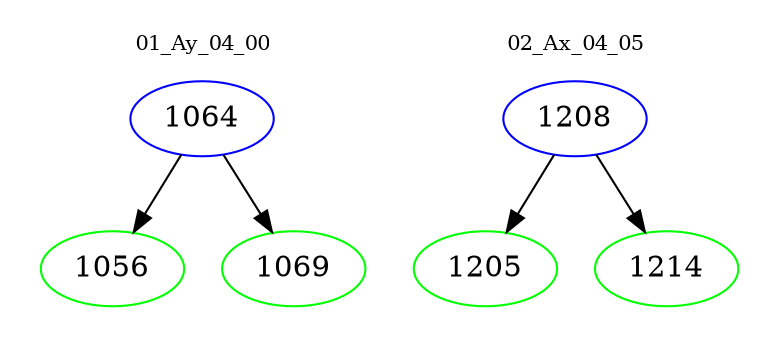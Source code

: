 digraph{
subgraph cluster_0 {
color = white
label = "01_Ay_04_00";
fontsize=10;
T0_1064 [label="1064", color="blue"]
T0_1064 -> T0_1056 [color="black"]
T0_1056 [label="1056", color="green"]
T0_1064 -> T0_1069 [color="black"]
T0_1069 [label="1069", color="green"]
}
subgraph cluster_1 {
color = white
label = "02_Ax_04_05";
fontsize=10;
T1_1208 [label="1208", color="blue"]
T1_1208 -> T1_1205 [color="black"]
T1_1205 [label="1205", color="green"]
T1_1208 -> T1_1214 [color="black"]
T1_1214 [label="1214", color="green"]
}
}
